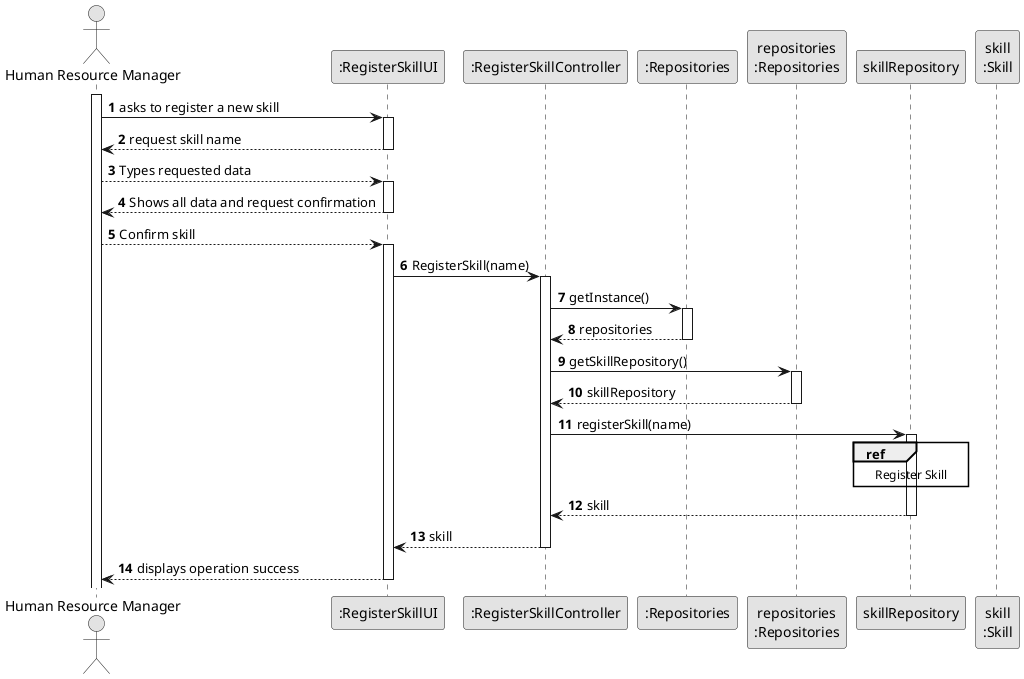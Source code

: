 @startuml
skinparam monochrome true
skinparam packageStyle rectangle
skinparam shadowing false

autonumber

'hide footbox
actor "Human Resource Manager" as HRM
participant ":RegisterSkillUI" as UI
participant ":RegisterSkillController" as CTRL
participant ":Repositories" as RepositorySingleton
participant "repositories\n:Repositories" as PLAT
participant "skillRepository" as SR
participant "skill\n:Skill" as S


activate HRM

        HRM -> UI : asks to register a new skill

        activate UI

'            UI --> ADM : requests data (reference, description,  informal \n description, technical description, duration, cost)
            'create CTRL

            UI --> HRM : request skill name

         deactivate UI

            HRM --> UI : Types requested data

         activate UI

           UI --> HRM : Shows all data and request confirmation

         deactivate UI

            HRM --> UI : Confirm skill

         activate UI

            UI -> CTRL : RegisterSkill(name)
            activate CTRL

                CTRL -> RepositorySingleton : getInstance()
                activate RepositorySingleton

                    RepositorySingleton --> CTRL: repositories
                deactivate RepositorySingleton


            CTRL-> PLAT : getSkillRepository()
                        activate PLAT

            PLAT --> CTRL : skillRepository
                         deactivate PLAT

            CTRL -> SR : registerSkill(name)

             ref over SR
                        Register Skill
                    end ref
                        activate SR
            SR--->CTRL : skill


                        deactivate SR
            CTRL ---> UI : skill
                        deactivate CTRL

            UI ---> HRM : displays operation success
                        deactivate UI



@enduml